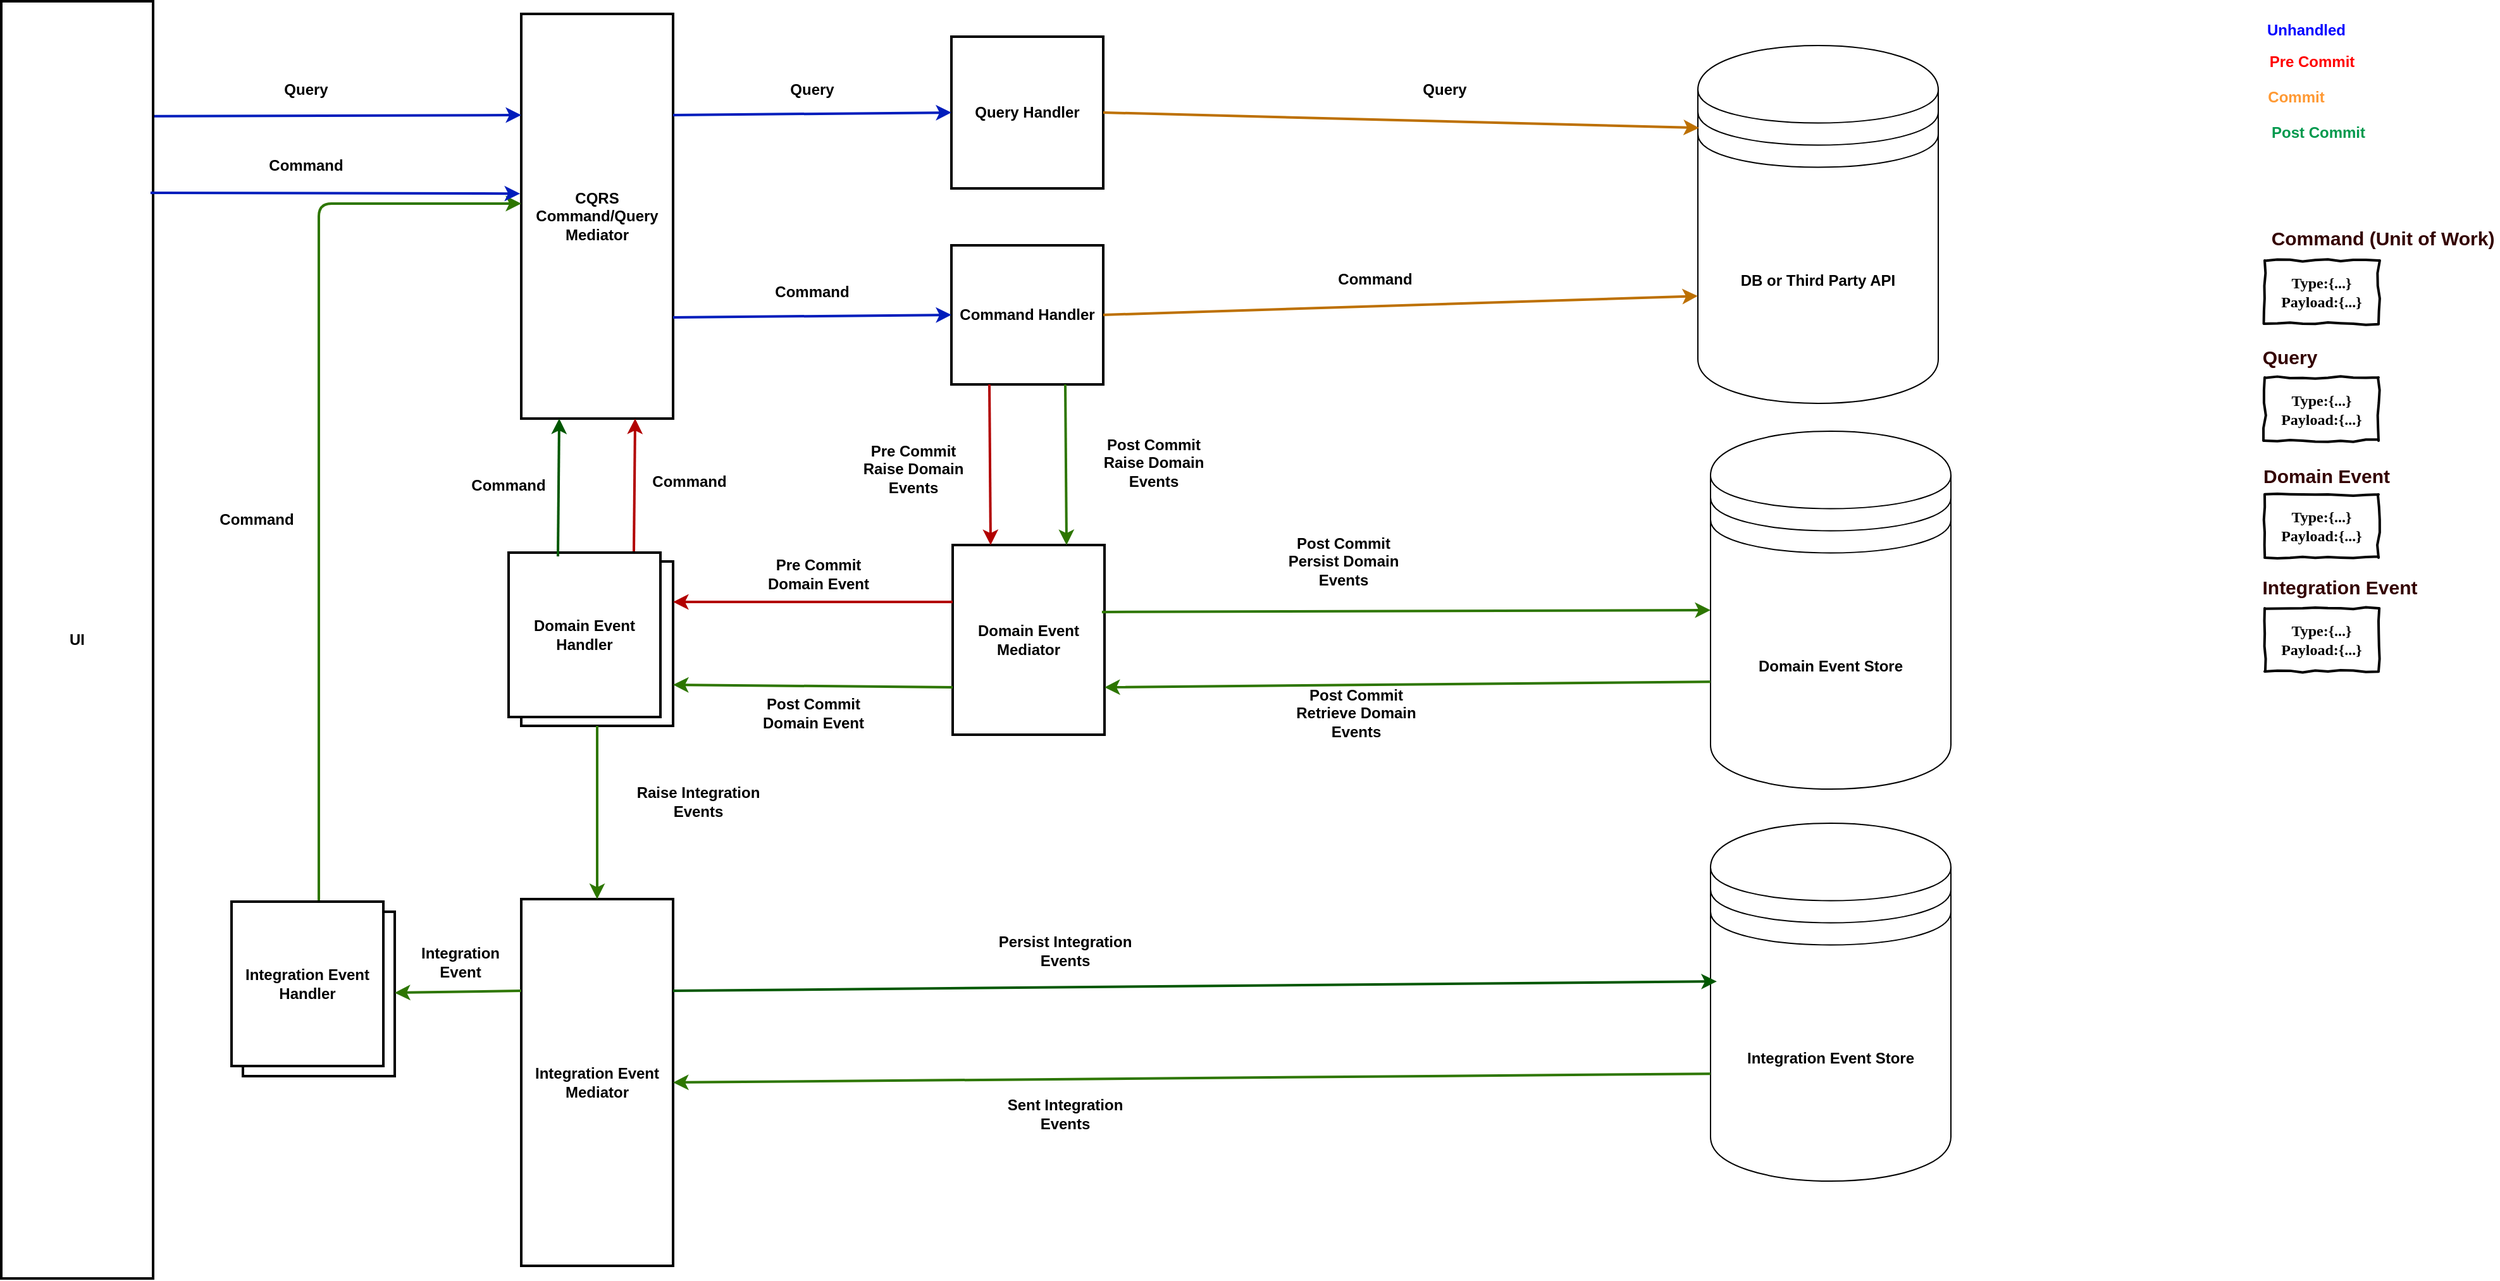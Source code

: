 <mxfile version="10.6.9" type="device"><diagram id="VZbBdFMi3uVmv-Zo2ClG" name="Page-1"><mxGraphModel dx="2679" dy="1608" grid="1" gridSize="10" guides="1" tooltips="1" connect="1" arrows="1" fold="1" page="1" pageScale="1" pageWidth="2336" pageHeight="1654" math="0" shadow="0"><root><mxCell id="0"/><mxCell id="1" parent="0"/><mxCell id="9CYBhx3LYO86WagzhM0x-1" value="UI" style="rounded=0;whiteSpace=wrap;html=1;strokeWidth=2;fontStyle=1" vertex="1" parent="1"><mxGeometry x="119" y="80" width="120" height="1010" as="geometry"/></mxCell><mxCell id="9CYBhx3LYO86WagzhM0x-2" value="CQRS Command/Query Mediator" style="rounded=0;whiteSpace=wrap;html=1;fontStyle=1;strokeWidth=2;" vertex="1" parent="1"><mxGeometry x="530" y="90" width="120" height="320" as="geometry"/></mxCell><mxCell id="9CYBhx3LYO86WagzhM0x-3" value="" style="endArrow=classic;html=1;exitX=1.008;exitY=0.09;exitDx=0;exitDy=0;entryX=0;entryY=0.25;entryDx=0;entryDy=0;exitPerimeter=0;strokeWidth=2;fillColor=#0050ef;strokeColor=#001DBC;" edge="1" parent="1" source="9CYBhx3LYO86WagzhM0x-1" target="9CYBhx3LYO86WagzhM0x-2"><mxGeometry width="50" height="50" relative="1" as="geometry"><mxPoint x="610" y="410" as="sourcePoint"/><mxPoint x="660" y="360" as="targetPoint"/></mxGeometry></mxCell><mxCell id="9CYBhx3LYO86WagzhM0x-4" value="Command Handler" style="rounded=0;whiteSpace=wrap;html=1;fontStyle=1;strokeWidth=2;" vertex="1" parent="1"><mxGeometry x="870" y="273" width="120" height="110" as="geometry"/></mxCell><mxCell id="9CYBhx3LYO86WagzhM0x-5" value="Query Handler" style="rounded=0;whiteSpace=wrap;html=1;fontStyle=1;strokeWidth=2;" vertex="1" parent="1"><mxGeometry x="870" y="108" width="120" height="120" as="geometry"/></mxCell><mxCell id="9CYBhx3LYO86WagzhM0x-6" value="Domain Event Mediator" style="rounded=0;whiteSpace=wrap;html=1;strokeWidth=2;fontStyle=1" vertex="1" parent="1"><mxGeometry x="871" y="510" width="120" height="150" as="geometry"/></mxCell><mxCell id="9CYBhx3LYO86WagzhM0x-7" value="Domain Event Handler" style="rounded=0;whiteSpace=wrap;html=1;strokeWidth=2;" vertex="1" parent="1"><mxGeometry x="530" y="523" width="120" height="130" as="geometry"/></mxCell><mxCell id="9CYBhx3LYO86WagzhM0x-8" value="Integration Event Mediator" style="rounded=0;whiteSpace=wrap;html=1;strokeWidth=2;fontStyle=1" vertex="1" parent="1"><mxGeometry x="530" y="790" width="120" height="290" as="geometry"/></mxCell><mxCell id="9CYBhx3LYO86WagzhM0x-9" value="" style="endArrow=classic;html=1;exitX=1;exitY=0.25;exitDx=0;exitDy=0;entryX=0;entryY=0.5;entryDx=0;entryDy=0;strokeWidth=2;fillColor=#0050ef;strokeColor=#001DBC;" edge="1" parent="1" source="9CYBhx3LYO86WagzhM0x-2" target="9CYBhx3LYO86WagzhM0x-5"><mxGeometry width="50" height="50" relative="1" as="geometry"><mxPoint x="249" y="262" as="sourcePoint"/><mxPoint x="540" y="260" as="targetPoint"/></mxGeometry></mxCell><mxCell id="9CYBhx3LYO86WagzhM0x-10" value="" style="endArrow=classic;html=1;exitX=1;exitY=0.75;exitDx=0;exitDy=0;entryX=0;entryY=0.5;entryDx=0;entryDy=0;fillColor=#0050ef;strokeColor=#001DBC;strokeWidth=2;" edge="1" parent="1" source="9CYBhx3LYO86WagzhM0x-2" target="9CYBhx3LYO86WagzhM0x-4"><mxGeometry width="50" height="50" relative="1" as="geometry"><mxPoint x="660" y="180" as="sourcePoint"/><mxPoint x="880" y="175" as="targetPoint"/></mxGeometry></mxCell><mxCell id="9CYBhx3LYO86WagzhM0x-11" value="DB or Third Party API" style="shape=datastore;whiteSpace=wrap;html=1;fontStyle=1" vertex="1" parent="1"><mxGeometry x="1460" y="115" width="190" height="283" as="geometry"/></mxCell><mxCell id="9CYBhx3LYO86WagzhM0x-12" value="Query" style="text;html=1;strokeColor=none;fillColor=none;align=center;verticalAlign=middle;whiteSpace=wrap;rounded=0;fontStyle=1" vertex="1" parent="1"><mxGeometry x="340" y="140" width="40" height="20" as="geometry"/></mxCell><mxCell id="9CYBhx3LYO86WagzhM0x-14" value="" style="endArrow=classic;html=1;exitX=0.75;exitY=1;exitDx=0;exitDy=0;entryX=0.75;entryY=0;entryDx=0;entryDy=0;fillColor=#60a917;strokeColor=#2D7600;strokeWidth=2;" edge="1" parent="1" source="9CYBhx3LYO86WagzhM0x-4" target="9CYBhx3LYO86WagzhM0x-6"><mxGeometry width="50" height="50" relative="1" as="geometry"><mxPoint x="660" y="340" as="sourcePoint"/><mxPoint x="880" y="338" as="targetPoint"/></mxGeometry></mxCell><mxCell id="9CYBhx3LYO86WagzhM0x-15" value="" style="endArrow=classic;html=1;exitX=0.25;exitY=1;exitDx=0;exitDy=0;entryX=0.25;entryY=0;entryDx=0;entryDy=0;fillColor=#e51400;strokeColor=#B20000;strokeWidth=2;" edge="1" parent="1" source="9CYBhx3LYO86WagzhM0x-4" target="9CYBhx3LYO86WagzhM0x-6"><mxGeometry width="50" height="50" relative="1" as="geometry"><mxPoint x="970" y="393" as="sourcePoint"/><mxPoint x="971" y="520" as="targetPoint"/></mxGeometry></mxCell><mxCell id="9CYBhx3LYO86WagzhM0x-16" value="" style="endArrow=classic;html=1;entryX=1;entryY=0.25;entryDx=0;entryDy=0;fillColor=#e51400;strokeColor=#B20000;strokeWidth=2;" edge="1" parent="1"><mxGeometry width="50" height="50" relative="1" as="geometry"><mxPoint x="871" y="555" as="sourcePoint"/><mxPoint x="650" y="555" as="targetPoint"/></mxGeometry></mxCell><mxCell id="9CYBhx3LYO86WagzhM0x-17" value="" style="endArrow=classic;html=1;exitX=0.825;exitY=0;exitDx=0;exitDy=0;entryX=0.75;entryY=1;entryDx=0;entryDy=0;fillColor=#e51400;strokeColor=#B20000;strokeWidth=2;exitPerimeter=0;" edge="1" parent="1" source="9CYBhx3LYO86WagzhM0x-34" target="9CYBhx3LYO86WagzhM0x-2"><mxGeometry width="50" height="50" relative="1" as="geometry"><mxPoint x="910" y="393" as="sourcePoint"/><mxPoint x="911" y="520" as="targetPoint"/></mxGeometry></mxCell><mxCell id="9CYBhx3LYO86WagzhM0x-18" value="" style="endArrow=classic;html=1;entryX=1;entryY=0.75;entryDx=0;entryDy=0;exitX=0;exitY=0.75;exitDx=0;exitDy=0;fillColor=#60a917;strokeColor=#2D7600;strokeWidth=2;" edge="1" parent="1" source="9CYBhx3LYO86WagzhM0x-6" target="9CYBhx3LYO86WagzhM0x-7"><mxGeometry width="50" height="50" relative="1" as="geometry"><mxPoint x="911" y="610" as="sourcePoint"/><mxPoint x="690" y="610" as="targetPoint"/></mxGeometry></mxCell><mxCell id="9CYBhx3LYO86WagzhM0x-19" value="" style="endArrow=classic;html=1;exitX=0.5;exitY=1;exitDx=0;exitDy=0;fillColor=#60a917;strokeColor=#2D7600;strokeWidth=2;" edge="1" parent="1" source="9CYBhx3LYO86WagzhM0x-7" target="9CYBhx3LYO86WagzhM0x-8"><mxGeometry width="50" height="50" relative="1" as="geometry"><mxPoint x="600" y="533" as="sourcePoint"/><mxPoint x="600" y="420" as="targetPoint"/></mxGeometry></mxCell><mxCell id="9CYBhx3LYO86WagzhM0x-20" value="Integration Event Handler" style="rounded=0;whiteSpace=wrap;html=1;strokeWidth=2;" vertex="1" parent="1"><mxGeometry x="310" y="800" width="120" height="130" as="geometry"/></mxCell><mxCell id="9CYBhx3LYO86WagzhM0x-21" value="" style="edgeStyle=segmentEdgeStyle;endArrow=classic;html=1;exitX=0.5;exitY=0;exitDx=0;exitDy=0;fillColor=#60a917;strokeColor=#2D7600;strokeWidth=2;" edge="1" parent="1" source="9CYBhx3LYO86WagzhM0x-20"><mxGeometry width="50" height="50" relative="1" as="geometry"><mxPoint x="370" y="660" as="sourcePoint"/><mxPoint x="530" y="240" as="targetPoint"/><Array as="points"><mxPoint x="370" y="240"/><mxPoint x="530" y="240"/></Array></mxGeometry></mxCell><mxCell id="9CYBhx3LYO86WagzhM0x-22" value="" style="endArrow=classic;html=1;exitX=0.983;exitY=0.15;exitDx=0;exitDy=0;entryX=-0.008;entryY=0.444;entryDx=0;entryDy=0;exitPerimeter=0;entryPerimeter=0;fillColor=#0050ef;strokeColor=#001DBC;strokeWidth=2;" edge="1" parent="1" source="9CYBhx3LYO86WagzhM0x-1" target="9CYBhx3LYO86WagzhM0x-2"><mxGeometry width="50" height="50" relative="1" as="geometry"><mxPoint x="250" y="181" as="sourcePoint"/><mxPoint x="540" y="180" as="targetPoint"/></mxGeometry></mxCell><mxCell id="9CYBhx3LYO86WagzhM0x-23" value="Command" style="text;html=1;strokeColor=none;fillColor=none;align=center;verticalAlign=middle;whiteSpace=wrap;rounded=0;fontStyle=1" vertex="1" parent="1"><mxGeometry x="340" y="200" width="40" height="20" as="geometry"/></mxCell><mxCell id="9CYBhx3LYO86WagzhM0x-24" value="" style="endArrow=classic;html=1;exitX=0;exitY=0.25;exitDx=0;exitDy=0;fillColor=#60a917;strokeColor=#2D7600;strokeWidth=2;" edge="1" parent="1" source="9CYBhx3LYO86WagzhM0x-8" target="9CYBhx3LYO86WagzhM0x-20"><mxGeometry width="50" height="50" relative="1" as="geometry"><mxPoint x="600" y="533" as="sourcePoint"/><mxPoint x="600" y="420" as="targetPoint"/></mxGeometry></mxCell><mxCell id="9CYBhx3LYO86WagzhM0x-25" value="Integration Event Store" style="shape=datastore;whiteSpace=wrap;html=1;fontStyle=1" vertex="1" parent="1"><mxGeometry x="1470" y="730" width="190" height="283" as="geometry"/></mxCell><mxCell id="9CYBhx3LYO86WagzhM0x-26" value="" style="endArrow=classic;html=1;exitX=0;exitY=0.7;exitDx=0;exitDy=0;entryX=1;entryY=0.5;entryDx=0;entryDy=0;fillColor=#60a917;strokeColor=#2D7600;strokeWidth=2;" edge="1" parent="1" source="9CYBhx3LYO86WagzhM0x-25" target="9CYBhx3LYO86WagzhM0x-8"><mxGeometry width="50" height="50" relative="1" as="geometry"><mxPoint x="600" y="663" as="sourcePoint"/><mxPoint x="1480" y="818" as="targetPoint"/></mxGeometry></mxCell><mxCell id="9CYBhx3LYO86WagzhM0x-27" value="" style="endArrow=classic;html=1;exitX=1;exitY=0.5;exitDx=0;exitDy=0;entryX=0.005;entryY=0.23;entryDx=0;entryDy=0;entryPerimeter=0;strokeWidth=2;fillColor=#f0a30a;strokeColor=#BD7000;" edge="1" parent="1" source="9CYBhx3LYO86WagzhM0x-5" target="9CYBhx3LYO86WagzhM0x-11"><mxGeometry width="50" height="50" relative="1" as="geometry"><mxPoint x="1190" y="170" as="sourcePoint"/><mxPoint x="1240" y="120" as="targetPoint"/></mxGeometry></mxCell><mxCell id="9CYBhx3LYO86WagzhM0x-28" value="" style="endArrow=classic;html=1;exitX=1;exitY=0.5;exitDx=0;exitDy=0;entryX=0;entryY=0.7;entryDx=0;entryDy=0;fillColor=#f0a30a;strokeColor=#BD7000;strokeWidth=2;" edge="1" parent="1" source="9CYBhx3LYO86WagzhM0x-4" target="9CYBhx3LYO86WagzhM0x-11"><mxGeometry width="50" height="50" relative="1" as="geometry"><mxPoint x="1000" y="178" as="sourcePoint"/><mxPoint x="1471" y="175" as="targetPoint"/></mxGeometry></mxCell><mxCell id="9CYBhx3LYO86WagzhM0x-29" value="Query" style="text;html=1;strokeColor=none;fillColor=none;align=center;verticalAlign=middle;whiteSpace=wrap;rounded=0;fontStyle=1" vertex="1" parent="1"><mxGeometry x="740" y="140" width="40" height="20" as="geometry"/></mxCell><mxCell id="9CYBhx3LYO86WagzhM0x-30" value="Query" style="text;html=1;strokeColor=none;fillColor=none;align=center;verticalAlign=middle;whiteSpace=wrap;rounded=0;fontStyle=1" vertex="1" parent="1"><mxGeometry x="1240" y="140" width="40" height="20" as="geometry"/></mxCell><mxCell id="9CYBhx3LYO86WagzhM0x-31" value="Command" style="text;html=1;strokeColor=none;fillColor=none;align=center;verticalAlign=middle;whiteSpace=wrap;rounded=0;fontStyle=1" vertex="1" parent="1"><mxGeometry x="740" y="300" width="40" height="20" as="geometry"/></mxCell><mxCell id="9CYBhx3LYO86WagzhM0x-34" value="Domain Event Handler" style="rounded=0;whiteSpace=wrap;html=1;fontStyle=1;strokeWidth=2;" vertex="1" parent="1"><mxGeometry x="520" y="516" width="120" height="130" as="geometry"/></mxCell><mxCell id="9CYBhx3LYO86WagzhM0x-35" value="Integration Event Handler" style="rounded=0;whiteSpace=wrap;html=1;strokeWidth=2;fontStyle=1" vertex="1" parent="1"><mxGeometry x="301" y="792" width="120" height="130" as="geometry"/></mxCell><mxCell id="9CYBhx3LYO86WagzhM0x-39" value="Command" style="text;html=1;strokeColor=none;fillColor=none;align=center;verticalAlign=middle;whiteSpace=wrap;rounded=0;fontStyle=1" vertex="1" parent="1"><mxGeometry x="1140" y="290" width="130" height="20" as="geometry"/></mxCell><mxCell id="9CYBhx3LYO86WagzhM0x-41" value="Post Commit&lt;br&gt;Raise Domain Events&lt;br&gt;" style="text;html=1;strokeColor=none;fillColor=none;align=center;verticalAlign=middle;whiteSpace=wrap;rounded=0;fontStyle=1" vertex="1" parent="1"><mxGeometry x="970" y="435" width="120" height="20" as="geometry"/></mxCell><mxCell id="9CYBhx3LYO86WagzhM0x-42" value="Pre Commit Domain Event" style="text;html=1;strokeColor=none;fillColor=none;align=center;verticalAlign=middle;whiteSpace=wrap;rounded=0;fontStyle=1" vertex="1" parent="1"><mxGeometry x="710" y="523" width="110" height="20" as="geometry"/></mxCell><mxCell id="9CYBhx3LYO86WagzhM0x-44" value="Pre Commit&lt;br&gt;Raise Domain Events&lt;br&gt;" style="text;html=1;strokeColor=none;fillColor=none;align=center;verticalAlign=middle;whiteSpace=wrap;rounded=0;fontStyle=1" vertex="1" parent="1"><mxGeometry x="780" y="440" width="120" height="20" as="geometry"/></mxCell><mxCell id="9CYBhx3LYO86WagzhM0x-45" value="" style="endArrow=classic;html=1;entryX=0.026;entryY=0.442;entryDx=0;entryDy=0;fillColor=#008a00;strokeColor=#005700;strokeWidth=2;exitX=1;exitY=0.25;exitDx=0;exitDy=0;entryPerimeter=0;" edge="1" parent="1" source="9CYBhx3LYO86WagzhM0x-8" target="9CYBhx3LYO86WagzhM0x-25"><mxGeometry width="50" height="50" relative="1" as="geometry"><mxPoint x="670" y="910" as="sourcePoint"/><mxPoint x="680" y="830" as="targetPoint"/></mxGeometry></mxCell><mxCell id="9CYBhx3LYO86WagzhM0x-46" value="Domain Event Store" style="shape=datastore;whiteSpace=wrap;html=1;fontStyle=1" vertex="1" parent="1"><mxGeometry x="1470" y="420" width="190" height="283" as="geometry"/></mxCell><mxCell id="9CYBhx3LYO86WagzhM0x-47" value="" style="endArrow=classic;html=1;exitX=0.983;exitY=0.353;exitDx=0;exitDy=0;entryX=0;entryY=0.5;entryDx=0;entryDy=0;fillColor=#60a917;strokeColor=#2D7600;strokeWidth=2;exitPerimeter=0;" edge="1" parent="1" source="9CYBhx3LYO86WagzhM0x-6" target="9CYBhx3LYO86WagzhM0x-46"><mxGeometry width="50" height="50" relative="1" as="geometry"><mxPoint x="970" y="393" as="sourcePoint"/><mxPoint x="971" y="520" as="targetPoint"/></mxGeometry></mxCell><mxCell id="9CYBhx3LYO86WagzhM0x-48" value="" style="endArrow=classic;html=1;entryX=1;entryY=0.75;entryDx=0;entryDy=0;fillColor=#60a917;strokeColor=#2D7600;strokeWidth=2;exitX=0;exitY=0.7;exitDx=0;exitDy=0;" edge="1" parent="1" source="9CYBhx3LYO86WagzhM0x-46" target="9CYBhx3LYO86WagzhM0x-6"><mxGeometry width="50" height="50" relative="1" as="geometry"><mxPoint x="1430" y="630" as="sourcePoint"/><mxPoint x="1480" y="572" as="targetPoint"/></mxGeometry></mxCell><mxCell id="9CYBhx3LYO86WagzhM0x-49" value="" style="endArrow=classic;html=1;exitX=0.325;exitY=0.023;exitDx=0;exitDy=0;entryX=0.25;entryY=1;entryDx=0;entryDy=0;fillColor=#008a00;strokeColor=#005700;strokeWidth=2;exitPerimeter=0;" edge="1" parent="1" source="9CYBhx3LYO86WagzhM0x-34" target="9CYBhx3LYO86WagzhM0x-2"><mxGeometry width="50" height="50" relative="1" as="geometry"><mxPoint x="629" y="526" as="sourcePoint"/><mxPoint x="630" y="420" as="targetPoint"/></mxGeometry></mxCell><mxCell id="9CYBhx3LYO86WagzhM0x-52" value="Post Commit Domain Event" style="text;html=1;strokeColor=none;fillColor=none;align=center;verticalAlign=middle;whiteSpace=wrap;rounded=0;fontStyle=1" vertex="1" parent="1"><mxGeometry x="705.5" y="633" width="110" height="20" as="geometry"/></mxCell><mxCell id="9CYBhx3LYO86WagzhM0x-53" value="Post Commit&lt;br&gt;Persist Domain Events&lt;br&gt;" style="text;html=1;strokeColor=none;fillColor=none;align=center;verticalAlign=middle;whiteSpace=wrap;rounded=0;fontStyle=1" vertex="1" parent="1"><mxGeometry x="1120" y="513" width="120" height="20" as="geometry"/></mxCell><mxCell id="9CYBhx3LYO86WagzhM0x-54" value="Post Commit&lt;br&gt;Retrieve Domain Events&lt;br&gt;" style="text;html=1;strokeColor=none;fillColor=none;align=center;verticalAlign=middle;whiteSpace=wrap;rounded=0;fontStyle=1" vertex="1" parent="1"><mxGeometry x="1130" y="633" width="120" height="20" as="geometry"/></mxCell><mxCell id="9CYBhx3LYO86WagzhM0x-55" value="Raise Integration Events&lt;br&gt;" style="text;html=1;strokeColor=none;fillColor=none;align=center;verticalAlign=middle;whiteSpace=wrap;rounded=0;fontStyle=1" vertex="1" parent="1"><mxGeometry x="610" y="703" width="120" height="20" as="geometry"/></mxCell><mxCell id="9CYBhx3LYO86WagzhM0x-56" value="Persist Integration Events&lt;br&gt;" style="text;html=1;strokeColor=none;fillColor=none;align=center;verticalAlign=middle;whiteSpace=wrap;rounded=0;fontStyle=1" vertex="1" parent="1"><mxGeometry x="900" y="821" width="120" height="20" as="geometry"/></mxCell><mxCell id="9CYBhx3LYO86WagzhM0x-57" value="Sent Integration Events&lt;br&gt;" style="text;html=1;strokeColor=none;fillColor=none;align=center;verticalAlign=middle;whiteSpace=wrap;rounded=0;fontStyle=1" vertex="1" parent="1"><mxGeometry x="900" y="950" width="120" height="20" as="geometry"/></mxCell><mxCell id="9CYBhx3LYO86WagzhM0x-59" value="Integration Event&lt;br&gt;" style="text;html=1;strokeColor=none;fillColor=none;align=center;verticalAlign=middle;whiteSpace=wrap;rounded=0;fontStyle=1" vertex="1" parent="1"><mxGeometry x="437" y="830" width="90" height="20" as="geometry"/></mxCell><mxCell id="9CYBhx3LYO86WagzhM0x-60" value="Command" style="text;html=1;strokeColor=none;fillColor=none;align=center;verticalAlign=middle;whiteSpace=wrap;rounded=0;fontStyle=1" vertex="1" parent="1"><mxGeometry x="301" y="480" width="40" height="20" as="geometry"/></mxCell><mxCell id="9CYBhx3LYO86WagzhM0x-61" value="Command" style="text;html=1;strokeColor=none;fillColor=none;align=center;verticalAlign=middle;whiteSpace=wrap;rounded=0;fontStyle=1" vertex="1" parent="1"><mxGeometry x="643" y="450" width="40" height="20" as="geometry"/></mxCell><mxCell id="9CYBhx3LYO86WagzhM0x-64" value="Command" style="text;html=1;strokeColor=none;fillColor=none;align=center;verticalAlign=middle;whiteSpace=wrap;rounded=0;fontStyle=1" vertex="1" parent="1"><mxGeometry x="500" y="453" width="40" height="20" as="geometry"/></mxCell><mxCell id="9CYBhx3LYO86WagzhM0x-65" value="Unhandled&lt;br&gt;" style="text;html=1;strokeColor=none;fillColor=none;align=center;verticalAlign=middle;whiteSpace=wrap;rounded=0;fontStyle=1;fontColor=#0000FF;" vertex="1" parent="1"><mxGeometry x="1921" y="95" width="40" height="15" as="geometry"/></mxCell><mxCell id="9CYBhx3LYO86WagzhM0x-66" value="Pre Commit&lt;br&gt;" style="text;html=1;strokeColor=none;fillColor=none;align=center;verticalAlign=middle;whiteSpace=wrap;rounded=0;fontStyle=1;fontColor=#FF0000;" vertex="1" parent="1"><mxGeometry x="1896" y="110" width="99" height="35" as="geometry"/></mxCell><mxCell id="9CYBhx3LYO86WagzhM0x-67" value="Commit" style="text;html=1;strokeColor=none;fillColor=none;align=center;verticalAlign=middle;whiteSpace=wrap;rounded=0;fontStyle=1;fontColor=#FF9933;" vertex="1" parent="1"><mxGeometry x="1913" y="145" width="40" height="22" as="geometry"/></mxCell><mxCell id="9CYBhx3LYO86WagzhM0x-68" value="Post Commit&lt;br&gt;" style="text;html=1;strokeColor=none;fillColor=none;align=center;verticalAlign=middle;whiteSpace=wrap;rounded=0;fontStyle=1;fontColor=#00994D;labelBackgroundColor=#ffffff;" vertex="1" parent="1"><mxGeometry x="1906" y="168" width="89" height="32" as="geometry"/></mxCell><mxCell id="9CYBhx3LYO86WagzhM0x-70" value="Type:{...}&lt;br&gt;Payload:{...}&lt;br&gt;" style="html=1;whiteSpace=wrap;comic=1;strokeWidth=2;fontFamily=Comic Sans MS;fontStyle=1;labelBackgroundColor=#ffffff;" vertex="1" parent="1"><mxGeometry x="1908" y="285" width="90" height="50" as="geometry"/></mxCell><mxCell id="9CYBhx3LYO86WagzhM0x-71" value="Type:{...}&lt;br&gt;Payload:{...}&lt;br&gt;" style="html=1;whiteSpace=wrap;comic=1;strokeWidth=2;fontFamily=Comic Sans MS;fontStyle=1;labelBackgroundColor=#ffffff;" vertex="1" parent="1"><mxGeometry x="1908" y="377.5" width="90" height="50" as="geometry"/></mxCell><mxCell id="9CYBhx3LYO86WagzhM0x-72" value="Type:{...}&lt;br&gt;Payload:{...}&lt;br&gt;" style="html=1;whiteSpace=wrap;comic=1;strokeWidth=2;fontFamily=Comic Sans MS;fontStyle=1;labelBackgroundColor=#ffffff;" vertex="1" parent="1"><mxGeometry x="1908" y="470" width="90" height="50" as="geometry"/></mxCell><mxCell id="9CYBhx3LYO86WagzhM0x-73" value="Type:{...}&lt;br&gt;Payload:{...}&lt;br&gt;" style="html=1;whiteSpace=wrap;comic=1;strokeWidth=2;fontFamily=Comic Sans MS;fontStyle=1;labelBackgroundColor=#ffffff;" vertex="1" parent="1"><mxGeometry x="1908" y="560" width="90" height="50" as="geometry"/></mxCell><mxCell id="9CYBhx3LYO86WagzhM0x-74" value="Command (Unit of Work)" style="text;html=1;strokeColor=none;fillColor=none;align=center;verticalAlign=middle;whiteSpace=wrap;rounded=0;labelBackgroundColor=#ffffff;fontColor=#330000;fontStyle=1;fontSize=15;" vertex="1" parent="1"><mxGeometry x="1910" y="257" width="183" height="20" as="geometry"/></mxCell><mxCell id="9CYBhx3LYO86WagzhM0x-75" value="Query" style="text;html=1;strokeColor=none;fillColor=none;align=center;verticalAlign=middle;whiteSpace=wrap;rounded=0;labelBackgroundColor=#ffffff;fontColor=#330000;fontStyle=1;fontSize=15;" vertex="1" parent="1"><mxGeometry x="1908" y="351" width="40" height="20" as="geometry"/></mxCell><mxCell id="9CYBhx3LYO86WagzhM0x-77" value="Domain Event" style="text;html=1;strokeColor=none;fillColor=none;align=center;verticalAlign=middle;whiteSpace=wrap;rounded=0;labelBackgroundColor=#ffffff;fontColor=#330000;fontStyle=1;fontSize=15;" vertex="1" parent="1"><mxGeometry x="1897" y="445" width="120" height="20" as="geometry"/></mxCell><mxCell id="9CYBhx3LYO86WagzhM0x-79" value="Integration Event" style="text;html=1;strokeColor=none;fillColor=none;align=center;verticalAlign=middle;whiteSpace=wrap;rounded=0;labelBackgroundColor=#ffffff;fontColor=#330000;fontStyle=1;fontSize=15;" vertex="1" parent="1"><mxGeometry x="1898" y="533" width="139" height="20" as="geometry"/></mxCell></root></mxGraphModel></diagram></mxfile>